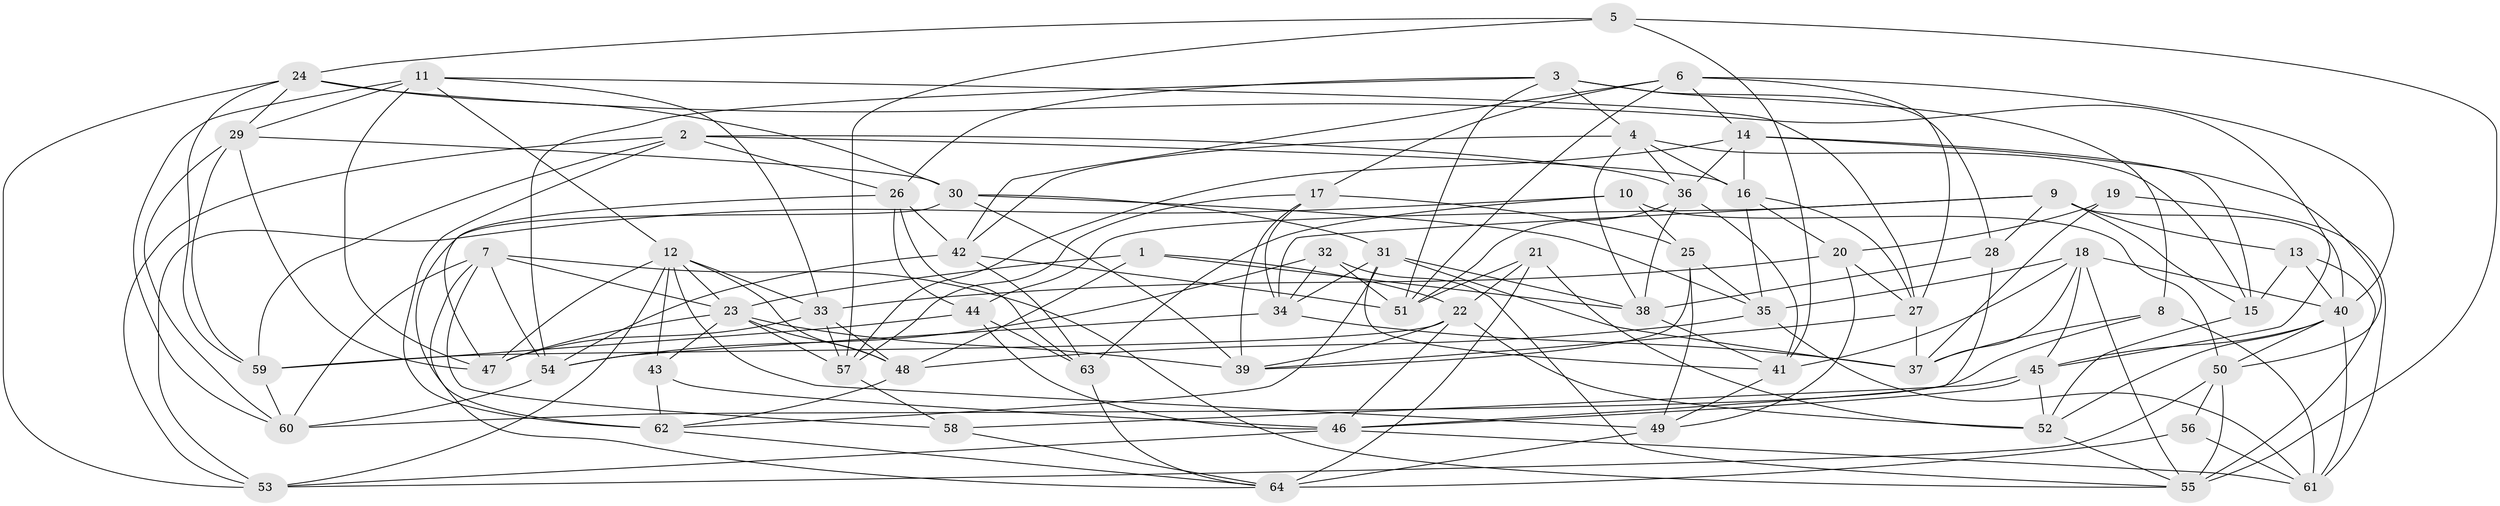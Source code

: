 // original degree distribution, {4: 1.0}
// Generated by graph-tools (version 1.1) at 2025/03/03/09/25 03:03:09]
// undirected, 64 vertices, 180 edges
graph export_dot {
graph [start="1"]
  node [color=gray90,style=filled];
  1;
  2;
  3;
  4;
  5;
  6;
  7;
  8;
  9;
  10;
  11;
  12;
  13;
  14;
  15;
  16;
  17;
  18;
  19;
  20;
  21;
  22;
  23;
  24;
  25;
  26;
  27;
  28;
  29;
  30;
  31;
  32;
  33;
  34;
  35;
  36;
  37;
  38;
  39;
  40;
  41;
  42;
  43;
  44;
  45;
  46;
  47;
  48;
  49;
  50;
  51;
  52;
  53;
  54;
  55;
  56;
  57;
  58;
  59;
  60;
  61;
  62;
  63;
  64;
  1 -- 22 [weight=1.0];
  1 -- 23 [weight=1.0];
  1 -- 38 [weight=1.0];
  1 -- 48 [weight=1.0];
  2 -- 16 [weight=1.0];
  2 -- 26 [weight=1.0];
  2 -- 36 [weight=1.0];
  2 -- 53 [weight=1.0];
  2 -- 59 [weight=1.0];
  2 -- 62 [weight=1.0];
  3 -- 4 [weight=1.0];
  3 -- 8 [weight=1.0];
  3 -- 26 [weight=1.0];
  3 -- 28 [weight=1.0];
  3 -- 51 [weight=1.0];
  3 -- 54 [weight=1.0];
  4 -- 15 [weight=1.0];
  4 -- 16 [weight=1.0];
  4 -- 36 [weight=1.0];
  4 -- 38 [weight=1.0];
  4 -- 42 [weight=1.0];
  5 -- 24 [weight=1.0];
  5 -- 41 [weight=1.0];
  5 -- 55 [weight=1.0];
  5 -- 57 [weight=1.0];
  6 -- 14 [weight=1.0];
  6 -- 17 [weight=1.0];
  6 -- 27 [weight=1.0];
  6 -- 40 [weight=1.0];
  6 -- 42 [weight=1.0];
  6 -- 51 [weight=1.0];
  7 -- 23 [weight=1.0];
  7 -- 54 [weight=1.0];
  7 -- 55 [weight=1.0];
  7 -- 58 [weight=1.0];
  7 -- 60 [weight=1.0];
  7 -- 64 [weight=1.0];
  8 -- 37 [weight=1.0];
  8 -- 60 [weight=1.0];
  8 -- 61 [weight=1.0];
  9 -- 13 [weight=1.0];
  9 -- 15 [weight=1.0];
  9 -- 28 [weight=1.0];
  9 -- 34 [weight=1.0];
  9 -- 40 [weight=1.0];
  9 -- 44 [weight=1.0];
  10 -- 25 [weight=1.0];
  10 -- 50 [weight=1.0];
  10 -- 53 [weight=1.0];
  10 -- 63 [weight=1.0];
  11 -- 12 [weight=1.0];
  11 -- 27 [weight=1.0];
  11 -- 29 [weight=1.0];
  11 -- 33 [weight=1.0];
  11 -- 47 [weight=1.0];
  11 -- 60 [weight=1.0];
  12 -- 23 [weight=1.0];
  12 -- 33 [weight=1.0];
  12 -- 43 [weight=1.0];
  12 -- 47 [weight=1.0];
  12 -- 48 [weight=1.0];
  12 -- 49 [weight=1.0];
  12 -- 53 [weight=1.0];
  13 -- 15 [weight=2.0];
  13 -- 40 [weight=1.0];
  13 -- 55 [weight=2.0];
  14 -- 15 [weight=1.0];
  14 -- 16 [weight=1.0];
  14 -- 36 [weight=1.0];
  14 -- 50 [weight=1.0];
  14 -- 57 [weight=1.0];
  15 -- 52 [weight=1.0];
  16 -- 20 [weight=1.0];
  16 -- 27 [weight=1.0];
  16 -- 35 [weight=1.0];
  17 -- 25 [weight=2.0];
  17 -- 34 [weight=1.0];
  17 -- 39 [weight=1.0];
  17 -- 57 [weight=1.0];
  18 -- 35 [weight=1.0];
  18 -- 37 [weight=1.0];
  18 -- 40 [weight=1.0];
  18 -- 41 [weight=1.0];
  18 -- 45 [weight=1.0];
  18 -- 55 [weight=1.0];
  19 -- 20 [weight=2.0];
  19 -- 37 [weight=1.0];
  19 -- 61 [weight=1.0];
  20 -- 27 [weight=1.0];
  20 -- 33 [weight=1.0];
  20 -- 49 [weight=1.0];
  21 -- 22 [weight=1.0];
  21 -- 51 [weight=1.0];
  21 -- 52 [weight=1.0];
  21 -- 64 [weight=1.0];
  22 -- 39 [weight=1.0];
  22 -- 46 [weight=1.0];
  22 -- 52 [weight=1.0];
  22 -- 59 [weight=1.0];
  23 -- 39 [weight=1.0];
  23 -- 43 [weight=1.0];
  23 -- 47 [weight=1.0];
  23 -- 48 [weight=1.0];
  23 -- 57 [weight=1.0];
  24 -- 29 [weight=1.0];
  24 -- 30 [weight=1.0];
  24 -- 45 [weight=1.0];
  24 -- 53 [weight=1.0];
  24 -- 59 [weight=1.0];
  25 -- 35 [weight=1.0];
  25 -- 39 [weight=1.0];
  25 -- 49 [weight=1.0];
  26 -- 42 [weight=1.0];
  26 -- 44 [weight=1.0];
  26 -- 47 [weight=1.0];
  26 -- 63 [weight=1.0];
  27 -- 37 [weight=1.0];
  27 -- 39 [weight=1.0];
  28 -- 38 [weight=1.0];
  28 -- 46 [weight=1.0];
  29 -- 30 [weight=1.0];
  29 -- 47 [weight=1.0];
  29 -- 59 [weight=1.0];
  29 -- 60 [weight=1.0];
  30 -- 31 [weight=1.0];
  30 -- 35 [weight=1.0];
  30 -- 39 [weight=1.0];
  30 -- 62 [weight=1.0];
  31 -- 34 [weight=1.0];
  31 -- 37 [weight=1.0];
  31 -- 38 [weight=1.0];
  31 -- 41 [weight=1.0];
  31 -- 62 [weight=1.0];
  32 -- 34 [weight=1.0];
  32 -- 51 [weight=1.0];
  32 -- 54 [weight=1.0];
  32 -- 55 [weight=1.0];
  33 -- 47 [weight=1.0];
  33 -- 48 [weight=1.0];
  33 -- 57 [weight=1.0];
  34 -- 37 [weight=1.0];
  34 -- 54 [weight=1.0];
  35 -- 48 [weight=1.0];
  35 -- 61 [weight=1.0];
  36 -- 38 [weight=1.0];
  36 -- 41 [weight=1.0];
  36 -- 51 [weight=1.0];
  38 -- 41 [weight=1.0];
  40 -- 45 [weight=1.0];
  40 -- 50 [weight=1.0];
  40 -- 52 [weight=1.0];
  40 -- 61 [weight=1.0];
  41 -- 49 [weight=1.0];
  42 -- 51 [weight=1.0];
  42 -- 54 [weight=1.0];
  42 -- 63 [weight=1.0];
  43 -- 46 [weight=1.0];
  43 -- 62 [weight=1.0];
  44 -- 46 [weight=2.0];
  44 -- 59 [weight=1.0];
  44 -- 63 [weight=1.0];
  45 -- 46 [weight=1.0];
  45 -- 52 [weight=1.0];
  45 -- 58 [weight=1.0];
  46 -- 53 [weight=1.0];
  46 -- 61 [weight=1.0];
  48 -- 62 [weight=1.0];
  49 -- 64 [weight=2.0];
  50 -- 53 [weight=1.0];
  50 -- 55 [weight=1.0];
  50 -- 56 [weight=1.0];
  52 -- 55 [weight=1.0];
  54 -- 60 [weight=1.0];
  56 -- 61 [weight=1.0];
  56 -- 64 [weight=2.0];
  57 -- 58 [weight=1.0];
  58 -- 64 [weight=1.0];
  59 -- 60 [weight=1.0];
  62 -- 64 [weight=1.0];
  63 -- 64 [weight=2.0];
}
